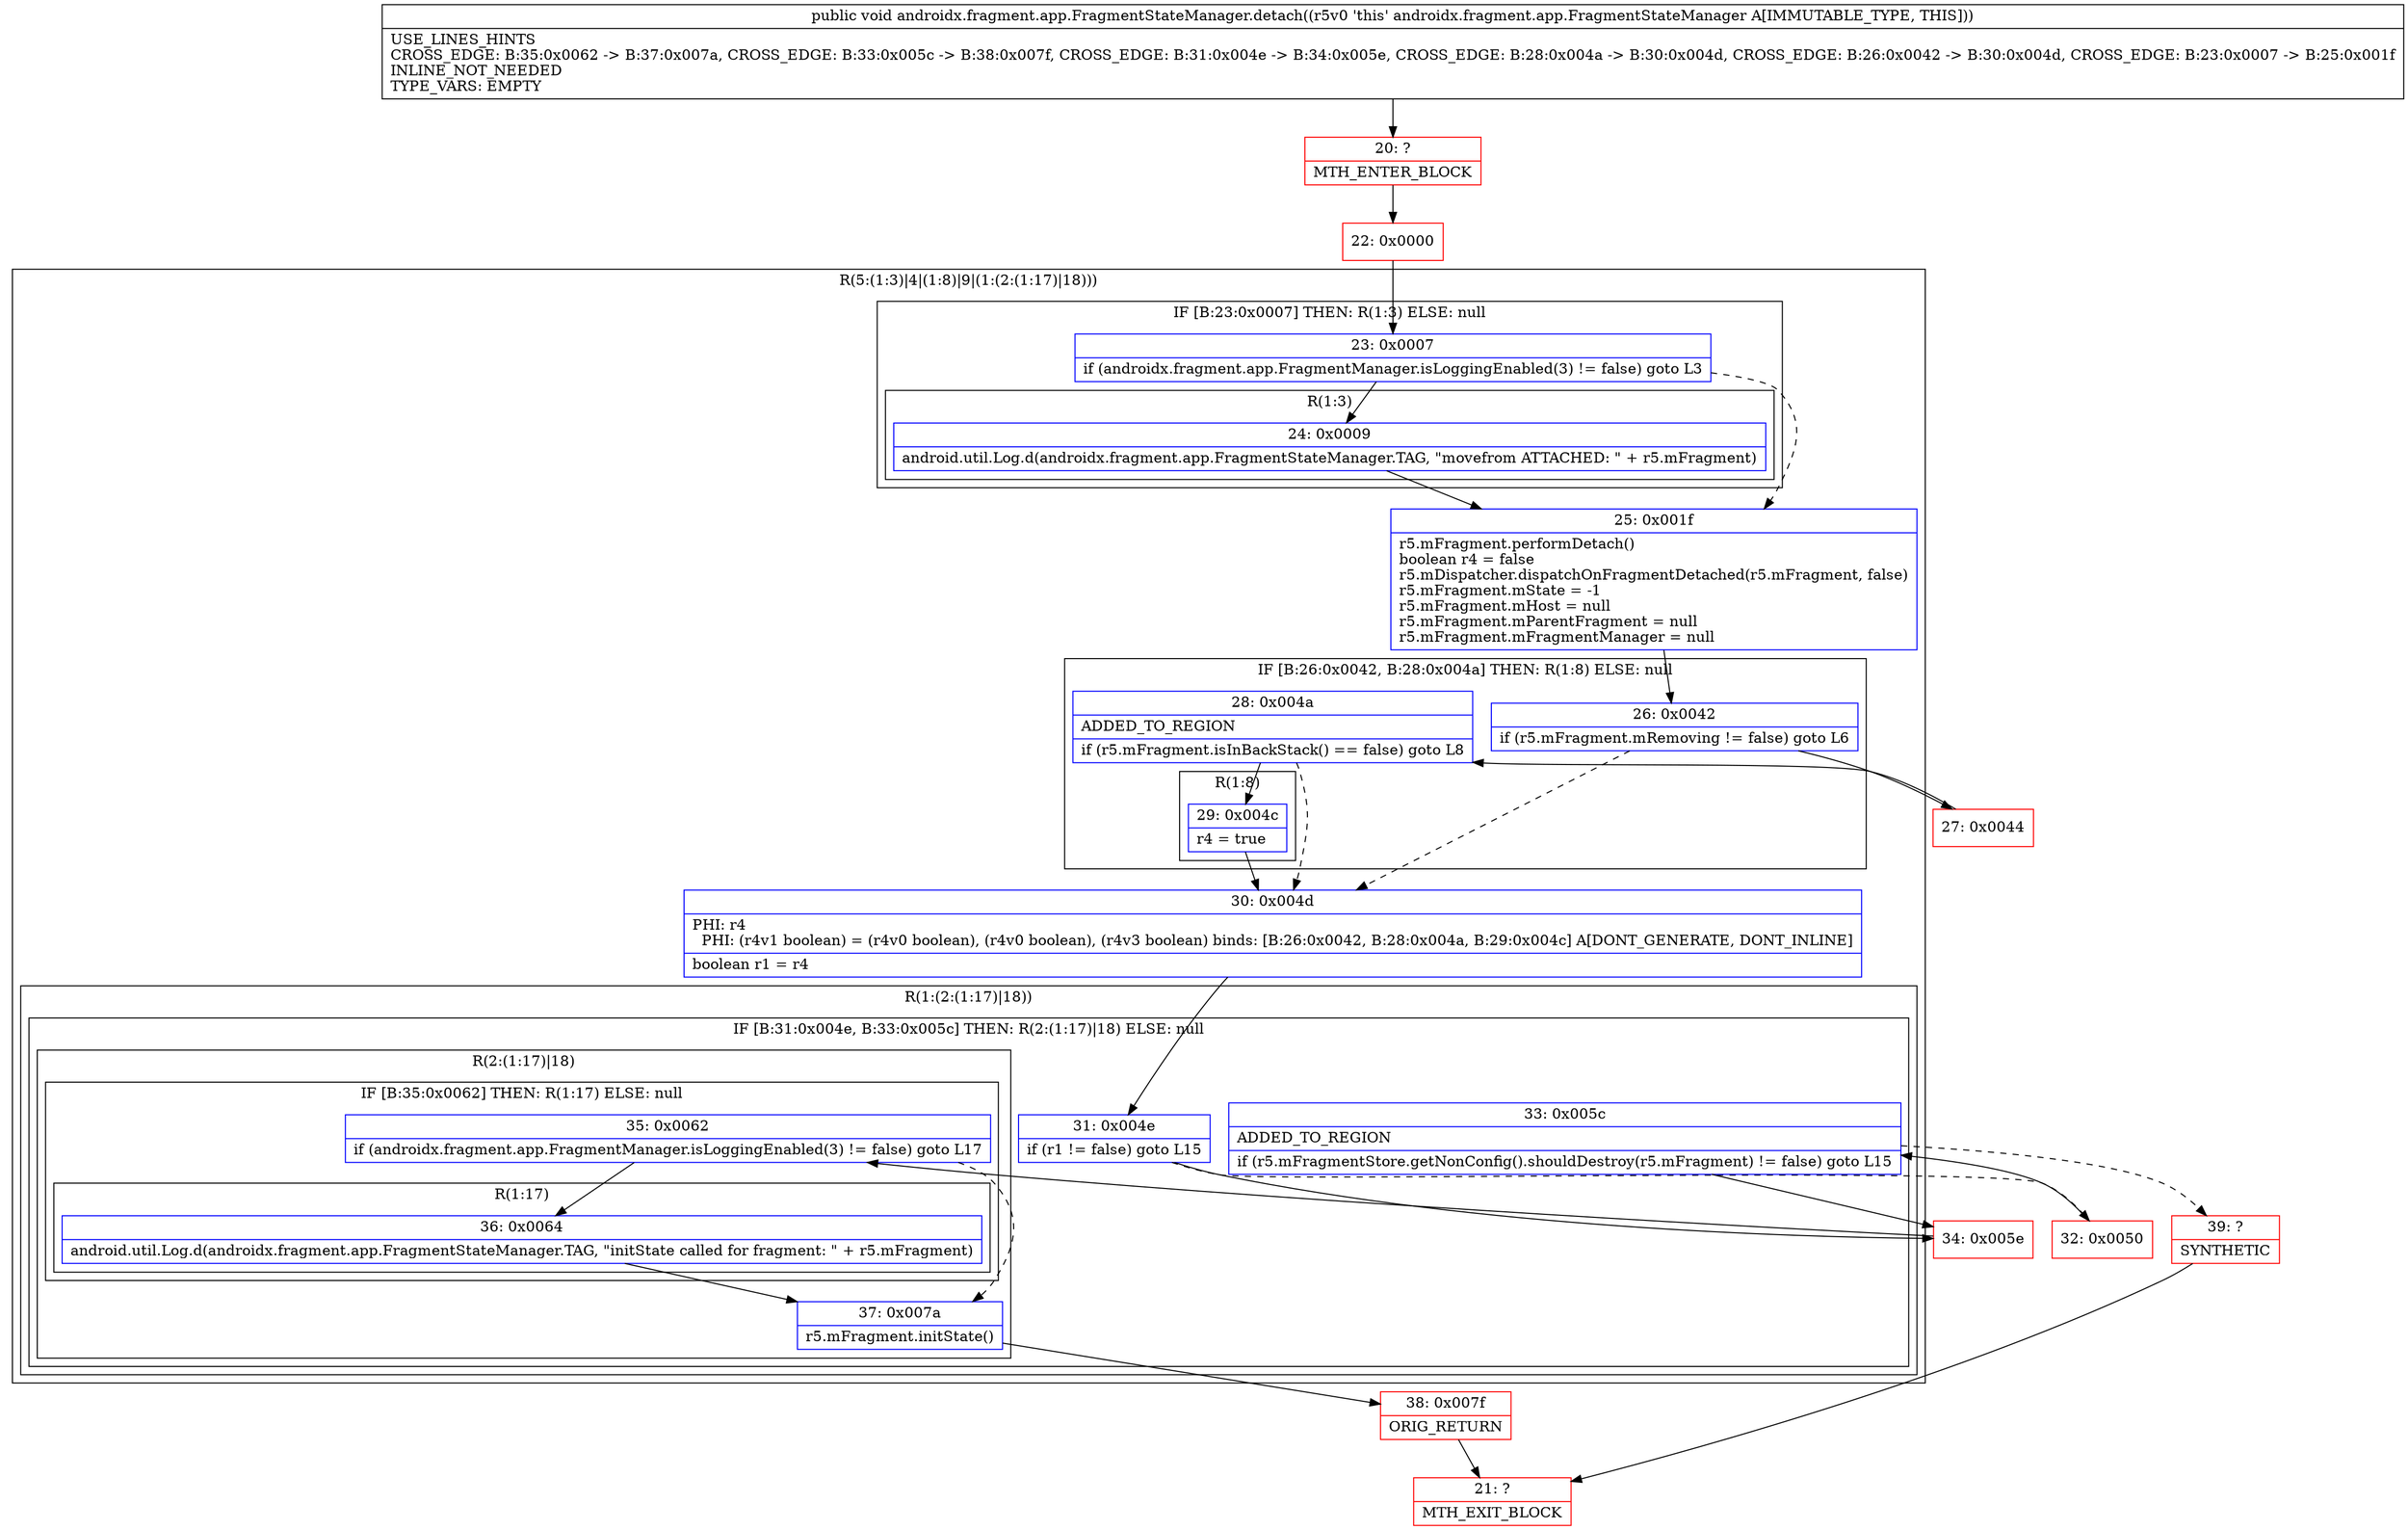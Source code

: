 digraph "CFG forandroidx.fragment.app.FragmentStateManager.detach()V" {
subgraph cluster_Region_1244356100 {
label = "R(5:(1:3)|4|(1:8)|9|(1:(2:(1:17)|18)))";
node [shape=record,color=blue];
subgraph cluster_IfRegion_1472783447 {
label = "IF [B:23:0x0007] THEN: R(1:3) ELSE: null";
node [shape=record,color=blue];
Node_23 [shape=record,label="{23\:\ 0x0007|if (androidx.fragment.app.FragmentManager.isLoggingEnabled(3) != false) goto L3\l}"];
subgraph cluster_Region_840301433 {
label = "R(1:3)";
node [shape=record,color=blue];
Node_24 [shape=record,label="{24\:\ 0x0009|android.util.Log.d(androidx.fragment.app.FragmentStateManager.TAG, \"movefrom ATTACHED: \" + r5.mFragment)\l}"];
}
}
Node_25 [shape=record,label="{25\:\ 0x001f|r5.mFragment.performDetach()\lboolean r4 = false\lr5.mDispatcher.dispatchOnFragmentDetached(r5.mFragment, false)\lr5.mFragment.mState = \-1\lr5.mFragment.mHost = null\lr5.mFragment.mParentFragment = null\lr5.mFragment.mFragmentManager = null\l}"];
subgraph cluster_IfRegion_1392238248 {
label = "IF [B:26:0x0042, B:28:0x004a] THEN: R(1:8) ELSE: null";
node [shape=record,color=blue];
Node_26 [shape=record,label="{26\:\ 0x0042|if (r5.mFragment.mRemoving != false) goto L6\l}"];
Node_28 [shape=record,label="{28\:\ 0x004a|ADDED_TO_REGION\l|if (r5.mFragment.isInBackStack() == false) goto L8\l}"];
subgraph cluster_Region_152204663 {
label = "R(1:8)";
node [shape=record,color=blue];
Node_29 [shape=record,label="{29\:\ 0x004c|r4 = true\l}"];
}
}
Node_30 [shape=record,label="{30\:\ 0x004d|PHI: r4 \l  PHI: (r4v1 boolean) = (r4v0 boolean), (r4v0 boolean), (r4v3 boolean) binds: [B:26:0x0042, B:28:0x004a, B:29:0x004c] A[DONT_GENERATE, DONT_INLINE]\l|boolean r1 = r4\l}"];
subgraph cluster_Region_2125893612 {
label = "R(1:(2:(1:17)|18))";
node [shape=record,color=blue];
subgraph cluster_IfRegion_1517038655 {
label = "IF [B:31:0x004e, B:33:0x005c] THEN: R(2:(1:17)|18) ELSE: null";
node [shape=record,color=blue];
Node_31 [shape=record,label="{31\:\ 0x004e|if (r1 != false) goto L15\l}"];
Node_33 [shape=record,label="{33\:\ 0x005c|ADDED_TO_REGION\l|if (r5.mFragmentStore.getNonConfig().shouldDestroy(r5.mFragment) != false) goto L15\l}"];
subgraph cluster_Region_1850488369 {
label = "R(2:(1:17)|18)";
node [shape=record,color=blue];
subgraph cluster_IfRegion_1931462322 {
label = "IF [B:35:0x0062] THEN: R(1:17) ELSE: null";
node [shape=record,color=blue];
Node_35 [shape=record,label="{35\:\ 0x0062|if (androidx.fragment.app.FragmentManager.isLoggingEnabled(3) != false) goto L17\l}"];
subgraph cluster_Region_2132625639 {
label = "R(1:17)";
node [shape=record,color=blue];
Node_36 [shape=record,label="{36\:\ 0x0064|android.util.Log.d(androidx.fragment.app.FragmentStateManager.TAG, \"initState called for fragment: \" + r5.mFragment)\l}"];
}
}
Node_37 [shape=record,label="{37\:\ 0x007a|r5.mFragment.initState()\l}"];
}
}
}
}
Node_20 [shape=record,color=red,label="{20\:\ ?|MTH_ENTER_BLOCK\l}"];
Node_22 [shape=record,color=red,label="{22\:\ 0x0000}"];
Node_27 [shape=record,color=red,label="{27\:\ 0x0044}"];
Node_32 [shape=record,color=red,label="{32\:\ 0x0050}"];
Node_39 [shape=record,color=red,label="{39\:\ ?|SYNTHETIC\l}"];
Node_21 [shape=record,color=red,label="{21\:\ ?|MTH_EXIT_BLOCK\l}"];
Node_34 [shape=record,color=red,label="{34\:\ 0x005e}"];
Node_38 [shape=record,color=red,label="{38\:\ 0x007f|ORIG_RETURN\l}"];
MethodNode[shape=record,label="{public void androidx.fragment.app.FragmentStateManager.detach((r5v0 'this' androidx.fragment.app.FragmentStateManager A[IMMUTABLE_TYPE, THIS]))  | USE_LINES_HINTS\lCROSS_EDGE: B:35:0x0062 \-\> B:37:0x007a, CROSS_EDGE: B:33:0x005c \-\> B:38:0x007f, CROSS_EDGE: B:31:0x004e \-\> B:34:0x005e, CROSS_EDGE: B:28:0x004a \-\> B:30:0x004d, CROSS_EDGE: B:26:0x0042 \-\> B:30:0x004d, CROSS_EDGE: B:23:0x0007 \-\> B:25:0x001f\lINLINE_NOT_NEEDED\lTYPE_VARS: EMPTY\l}"];
MethodNode -> Node_20;Node_23 -> Node_24;
Node_23 -> Node_25[style=dashed];
Node_24 -> Node_25;
Node_25 -> Node_26;
Node_26 -> Node_27;
Node_26 -> Node_30[style=dashed];
Node_28 -> Node_29;
Node_28 -> Node_30[style=dashed];
Node_29 -> Node_30;
Node_30 -> Node_31;
Node_31 -> Node_32[style=dashed];
Node_31 -> Node_34;
Node_33 -> Node_34;
Node_33 -> Node_39[style=dashed];
Node_35 -> Node_36;
Node_35 -> Node_37[style=dashed];
Node_36 -> Node_37;
Node_37 -> Node_38;
Node_20 -> Node_22;
Node_22 -> Node_23;
Node_27 -> Node_28;
Node_32 -> Node_33;
Node_39 -> Node_21;
Node_34 -> Node_35;
Node_38 -> Node_21;
}

